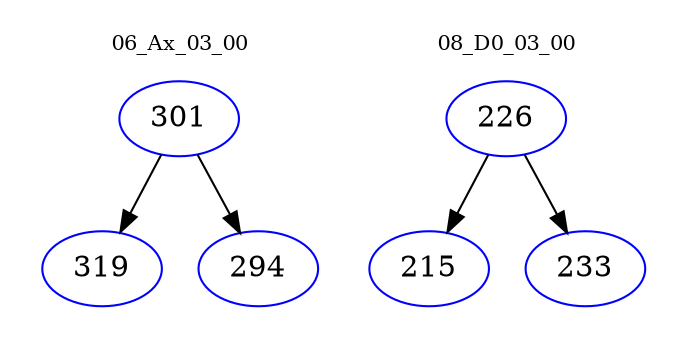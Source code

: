 digraph{
subgraph cluster_0 {
color = white
label = "06_Ax_03_00";
fontsize=10;
T0_301 [label="301", color="blue"]
T0_301 -> T0_319 [color="black"]
T0_319 [label="319", color="blue"]
T0_301 -> T0_294 [color="black"]
T0_294 [label="294", color="blue"]
}
subgraph cluster_1 {
color = white
label = "08_D0_03_00";
fontsize=10;
T1_226 [label="226", color="blue"]
T1_226 -> T1_215 [color="black"]
T1_215 [label="215", color="blue"]
T1_226 -> T1_233 [color="black"]
T1_233 [label="233", color="blue"]
}
}
